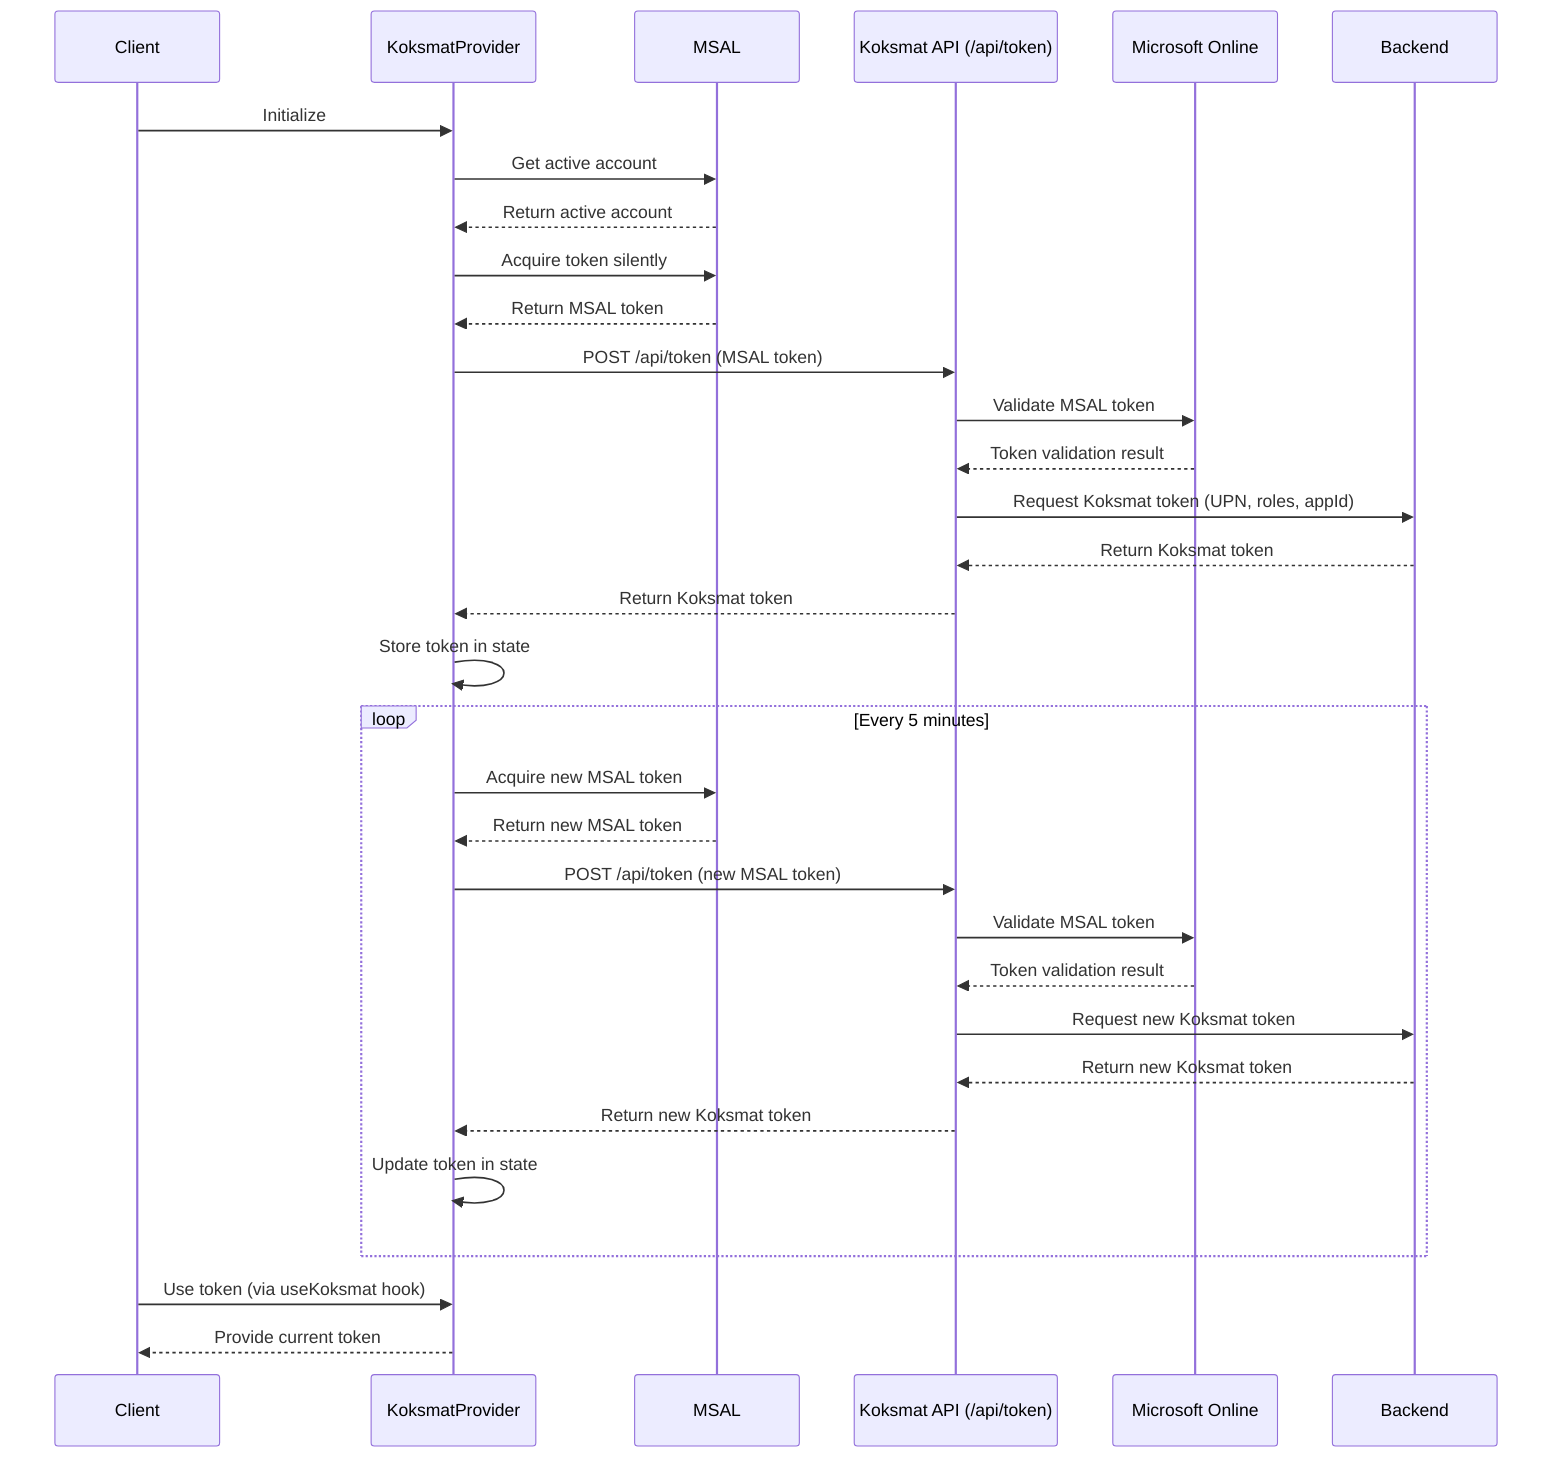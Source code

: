 sequenceDiagram
    participant Client
    participant KoksmatProvider
    participant MSAL
    participant KoksmatAPI as Koksmat API (/api/token)
    participant MicrosoftOnline as Microsoft Online
    participant Backend

    Client->>KoksmatProvider: Initialize
    KoksmatProvider->>MSAL: Get active account
    MSAL-->>KoksmatProvider: Return active account
    KoksmatProvider->>MSAL: Acquire token silently
    MSAL-->>KoksmatProvider: Return MSAL token
    KoksmatProvider->>KoksmatAPI: POST /api/token (MSAL token)
    KoksmatAPI->>MicrosoftOnline: Validate MSAL token
    MicrosoftOnline-->>KoksmatAPI: Token validation result
    KoksmatAPI->>Backend: Request Koksmat token (UPN, roles, appId)
    Backend-->>KoksmatAPI: Return Koksmat token
    KoksmatAPI-->>KoksmatProvider: Return Koksmat token
    KoksmatProvider->>KoksmatProvider: Store token in state

    loop Every 5 minutes
        KoksmatProvider->>MSAL: Acquire new MSAL token
        MSAL-->>KoksmatProvider: Return new MSAL token
        KoksmatProvider->>KoksmatAPI: POST /api/token (new MSAL token)
        KoksmatAPI->>MicrosoftOnline: Validate MSAL token
        MicrosoftOnline-->>KoksmatAPI: Token validation result
        KoksmatAPI->>Backend: Request new Koksmat token
        Backend-->>KoksmatAPI: Return new Koksmat token
        KoksmatAPI-->>KoksmatProvider: Return new Koksmat token
        KoksmatProvider->>KoksmatProvider: Update token in state
    end

    Client->>KoksmatProvider: Use token (via useKoksmat hook)
    KoksmatProvider-->>Client: Provide current token